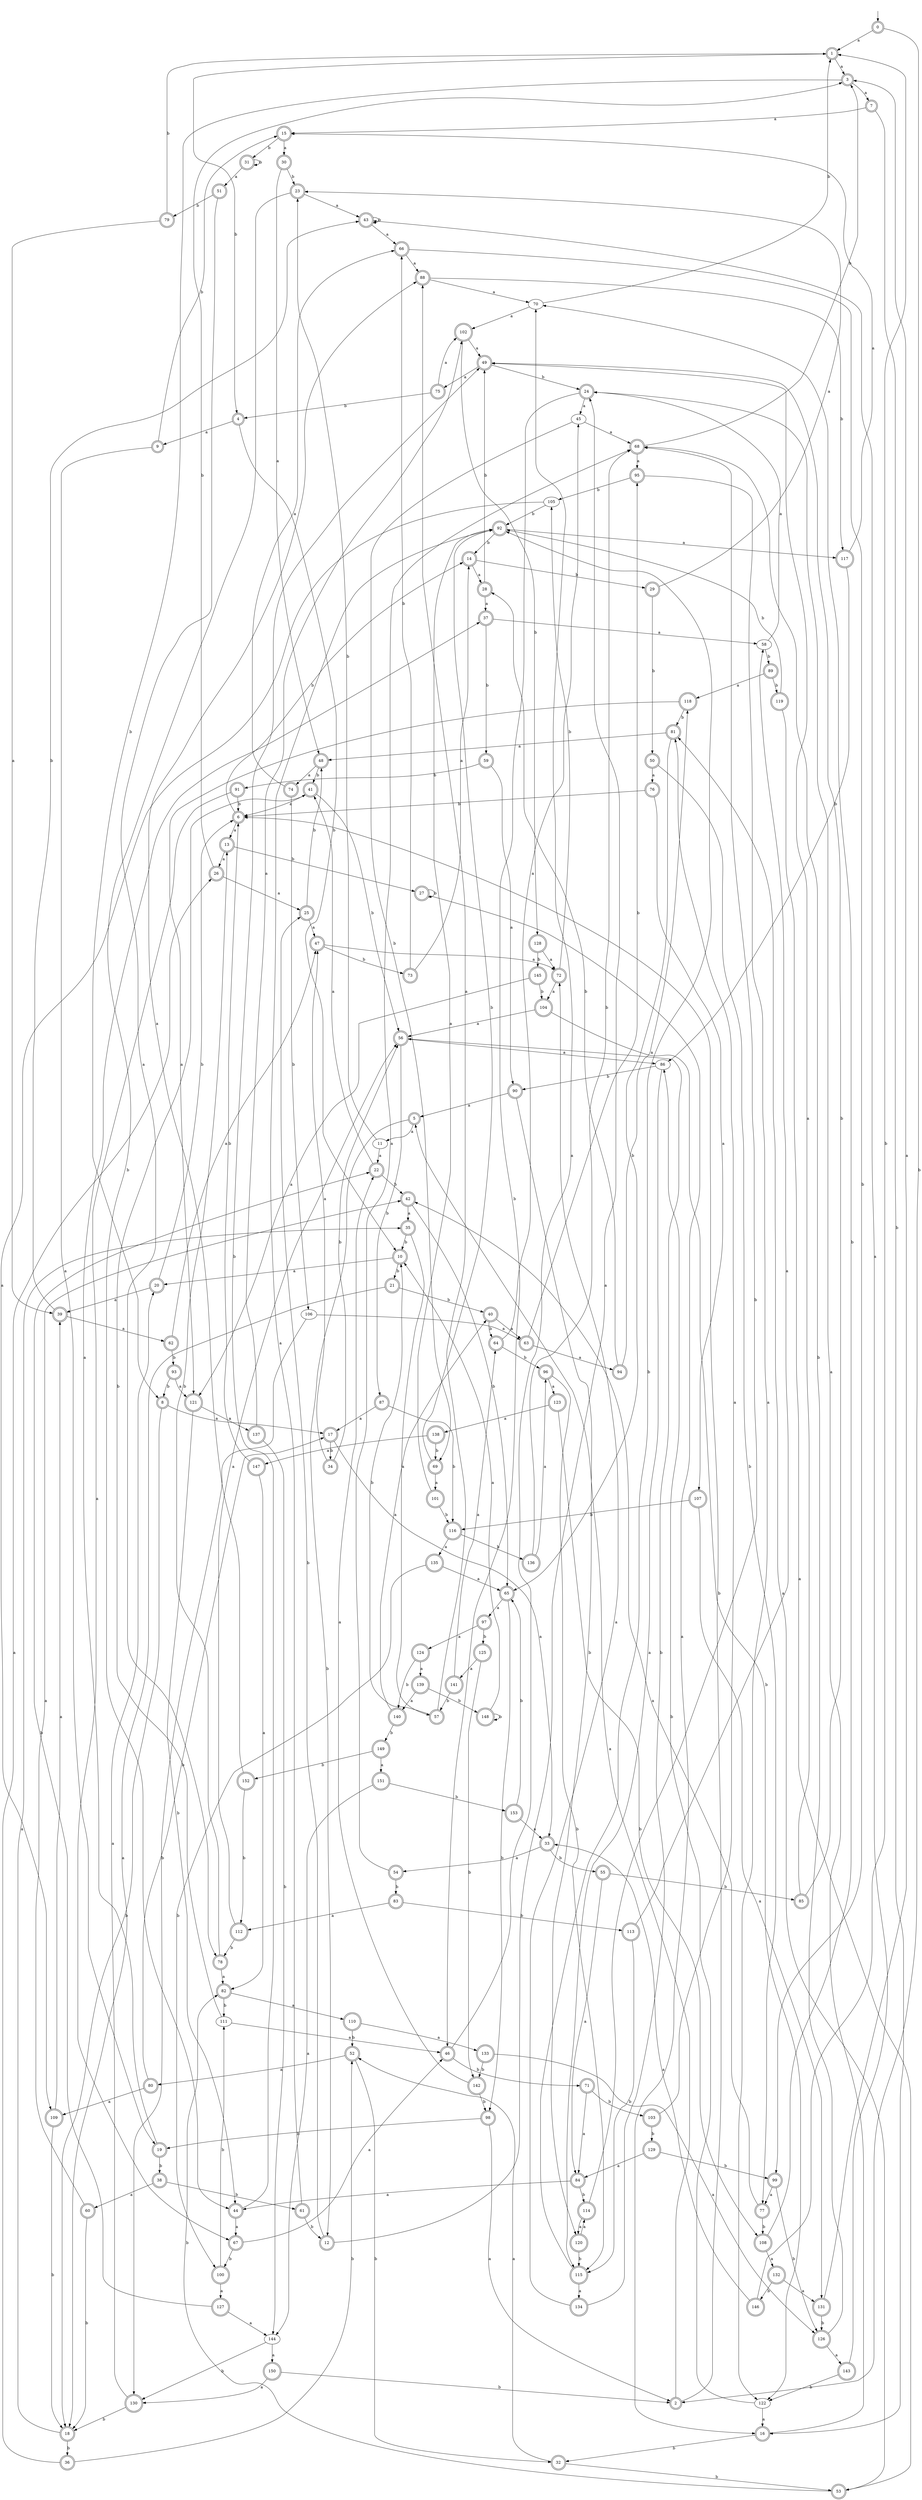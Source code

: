digraph RandomDFA {
  __start0 [label="", shape=none];
  __start0 -> 0 [label=""];
  0 [shape=circle] [shape=doublecircle]
  0 -> 1 [label="a"]
  0 -> 2 [label="b"]
  1 [shape=doublecircle]
  1 -> 3 [label="a"]
  1 -> 4 [label="b"]
  2 [shape=doublecircle]
  2 -> 5 [label="a"]
  2 -> 6 [label="b"]
  3 [shape=doublecircle]
  3 -> 7 [label="a"]
  3 -> 8 [label="b"]
  4 [shape=doublecircle]
  4 -> 9 [label="a"]
  4 -> 10 [label="b"]
  5 [shape=doublecircle]
  5 -> 11 [label="a"]
  5 -> 12 [label="b"]
  6 [shape=doublecircle]
  6 -> 13 [label="a"]
  6 -> 14 [label="b"]
  7 [shape=doublecircle]
  7 -> 15 [label="a"]
  7 -> 16 [label="b"]
  8 [shape=doublecircle]
  8 -> 17 [label="a"]
  8 -> 18 [label="b"]
  9 [shape=doublecircle]
  9 -> 19 [label="a"]
  9 -> 15 [label="b"]
  10 [shape=doublecircle]
  10 -> 20 [label="a"]
  10 -> 21 [label="b"]
  11
  11 -> 22 [label="a"]
  11 -> 23 [label="b"]
  12 [shape=doublecircle]
  12 -> 24 [label="a"]
  12 -> 25 [label="b"]
  13 [shape=doublecircle]
  13 -> 26 [label="a"]
  13 -> 27 [label="b"]
  14 [shape=doublecircle]
  14 -> 28 [label="a"]
  14 -> 29 [label="b"]
  15 [shape=doublecircle]
  15 -> 30 [label="a"]
  15 -> 31 [label="b"]
  16 [shape=doublecircle]
  16 -> 24 [label="a"]
  16 -> 32 [label="b"]
  17 [shape=doublecircle]
  17 -> 33 [label="a"]
  17 -> 34 [label="b"]
  18 [shape=doublecircle]
  18 -> 35 [label="a"]
  18 -> 36 [label="b"]
  19 [shape=doublecircle]
  19 -> 37 [label="a"]
  19 -> 38 [label="b"]
  20 [shape=doublecircle]
  20 -> 39 [label="a"]
  20 -> 6 [label="b"]
  21 [shape=doublecircle]
  21 -> 18 [label="a"]
  21 -> 40 [label="b"]
  22 [shape=doublecircle]
  22 -> 41 [label="a"]
  22 -> 42 [label="b"]
  23 [shape=doublecircle]
  23 -> 43 [label="a"]
  23 -> 44 [label="b"]
  24 [shape=doublecircle]
  24 -> 45 [label="a"]
  24 -> 46 [label="b"]
  25 [shape=doublecircle]
  25 -> 47 [label="a"]
  25 -> 48 [label="b"]
  26 [shape=doublecircle]
  26 -> 25 [label="a"]
  26 -> 3 [label="b"]
  27 [shape=doublecircle]
  27 -> 16 [label="a"]
  27 -> 27 [label="b"]
  28 [shape=doublecircle]
  28 -> 37 [label="a"]
  28 -> 49 [label="b"]
  29 [shape=doublecircle]
  29 -> 23 [label="a"]
  29 -> 50 [label="b"]
  30 [shape=doublecircle]
  30 -> 48 [label="a"]
  30 -> 23 [label="b"]
  31 [shape=doublecircle]
  31 -> 51 [label="a"]
  31 -> 31 [label="b"]
  32 [shape=doublecircle]
  32 -> 52 [label="a"]
  32 -> 53 [label="b"]
  33 [shape=doublecircle]
  33 -> 54 [label="a"]
  33 -> 55 [label="b"]
  34 [shape=doublecircle]
  34 -> 47 [label="a"]
  34 -> 56 [label="b"]
  35 [shape=doublecircle]
  35 -> 57 [label="a"]
  35 -> 10 [label="b"]
  36 [shape=doublecircle]
  36 -> 26 [label="a"]
  36 -> 52 [label="b"]
  37 [shape=doublecircle]
  37 -> 58 [label="a"]
  37 -> 59 [label="b"]
  38 [shape=doublecircle]
  38 -> 60 [label="a"]
  38 -> 61 [label="b"]
  39 [shape=doublecircle]
  39 -> 62 [label="a"]
  39 -> 43 [label="b"]
  40 [shape=doublecircle]
  40 -> 63 [label="a"]
  40 -> 64 [label="b"]
  41 [shape=doublecircle]
  41 -> 6 [label="a"]
  41 -> 56 [label="b"]
  42 [shape=doublecircle]
  42 -> 35 [label="a"]
  42 -> 65 [label="b"]
  43 [shape=doublecircle]
  43 -> 66 [label="a"]
  43 -> 43 [label="b"]
  44 [shape=doublecircle]
  44 -> 67 [label="a"]
  44 -> 49 [label="b"]
  45
  45 -> 68 [label="a"]
  45 -> 69 [label="b"]
  46 [shape=doublecircle]
  46 -> 70 [label="a"]
  46 -> 71 [label="b"]
  47 [shape=doublecircle]
  47 -> 72 [label="a"]
  47 -> 73 [label="b"]
  48 [shape=doublecircle]
  48 -> 74 [label="a"]
  48 -> 41 [label="b"]
  49 [shape=doublecircle]
  49 -> 75 [label="a"]
  49 -> 24 [label="b"]
  50 [shape=doublecircle]
  50 -> 76 [label="a"]
  50 -> 77 [label="b"]
  51 [shape=doublecircle]
  51 -> 78 [label="a"]
  51 -> 79 [label="b"]
  52 [shape=doublecircle]
  52 -> 80 [label="a"]
  52 -> 32 [label="b"]
  53 [shape=doublecircle]
  53 -> 81 [label="a"]
  53 -> 82 [label="b"]
  54 [shape=doublecircle]
  54 -> 68 [label="a"]
  54 -> 83 [label="b"]
  55 [shape=doublecircle]
  55 -> 84 [label="a"]
  55 -> 85 [label="b"]
  56 [shape=doublecircle]
  56 -> 86 [label="a"]
  56 -> 87 [label="b"]
  57 [shape=doublecircle]
  57 -> 88 [label="a"]
  57 -> 10 [label="b"]
  58
  58 -> 24 [label="a"]
  58 -> 89 [label="b"]
  59 [shape=doublecircle]
  59 -> 90 [label="a"]
  59 -> 91 [label="b"]
  60 [shape=doublecircle]
  60 -> 42 [label="a"]
  60 -> 18 [label="b"]
  61 [shape=doublecircle]
  61 -> 92 [label="a"]
  61 -> 12 [label="b"]
  62 [shape=doublecircle]
  62 -> 47 [label="a"]
  62 -> 93 [label="b"]
  63 [shape=doublecircle]
  63 -> 94 [label="a"]
  63 -> 95 [label="b"]
  64 [shape=doublecircle]
  64 -> 45 [label="a"]
  64 -> 96 [label="b"]
  65 [shape=doublecircle]
  65 -> 97 [label="a"]
  65 -> 98 [label="b"]
  66 [shape=doublecircle]
  66 -> 88 [label="a"]
  66 -> 99 [label="b"]
  67 [shape=doublecircle]
  67 -> 46 [label="a"]
  67 -> 100 [label="b"]
  68 [shape=doublecircle]
  68 -> 95 [label="a"]
  68 -> 3 [label="b"]
  69 [shape=doublecircle]
  69 -> 101 [label="a"]
  69 -> 92 [label="b"]
  70
  70 -> 102 [label="a"]
  70 -> 1 [label="b"]
  71 [shape=doublecircle]
  71 -> 84 [label="a"]
  71 -> 103 [label="b"]
  72 [shape=doublecircle]
  72 -> 104 [label="a"]
  72 -> 105 [label="b"]
  73 [shape=doublecircle]
  73 -> 14 [label="a"]
  73 -> 66 [label="b"]
  74 [shape=doublecircle]
  74 -> 66 [label="a"]
  74 -> 106 [label="b"]
  75 [shape=doublecircle]
  75 -> 102 [label="a"]
  75 -> 4 [label="b"]
  76 [shape=doublecircle]
  76 -> 107 [label="a"]
  76 -> 6 [label="b"]
  77 [shape=doublecircle]
  77 -> 42 [label="a"]
  77 -> 108 [label="b"]
  78 [shape=doublecircle]
  78 -> 82 [label="a"]
  78 -> 13 [label="b"]
  79 [shape=doublecircle]
  79 -> 39 [label="a"]
  79 -> 1 [label="b"]
  80 [shape=doublecircle]
  80 -> 109 [label="a"]
  80 -> 17 [label="b"]
  81 [shape=doublecircle]
  81 -> 48 [label="a"]
  81 -> 65 [label="b"]
  82 [shape=doublecircle]
  82 -> 110 [label="a"]
  82 -> 111 [label="b"]
  83 [shape=doublecircle]
  83 -> 112 [label="a"]
  83 -> 113 [label="b"]
  84 [shape=doublecircle]
  84 -> 44 [label="a"]
  84 -> 114 [label="b"]
  85 [shape=doublecircle]
  85 -> 49 [label="a"]
  85 -> 49 [label="b"]
  86
  86 -> 115 [label="a"]
  86 -> 90 [label="b"]
  87 [shape=doublecircle]
  87 -> 17 [label="a"]
  87 -> 116 [label="b"]
  88 [shape=doublecircle]
  88 -> 70 [label="a"]
  88 -> 117 [label="b"]
  89 [shape=doublecircle]
  89 -> 118 [label="a"]
  89 -> 119 [label="b"]
  90 [shape=doublecircle]
  90 -> 5 [label="a"]
  90 -> 120 [label="b"]
  91 [shape=doublecircle]
  91 -> 67 [label="a"]
  91 -> 6 [label="b"]
  92 [shape=doublecircle]
  92 -> 117 [label="a"]
  92 -> 14 [label="b"]
  93 [shape=doublecircle]
  93 -> 121 [label="a"]
  93 -> 8 [label="b"]
  94 [shape=doublecircle]
  94 -> 118 [label="a"]
  94 -> 28 [label="b"]
  95 [shape=doublecircle]
  95 -> 122 [label="a"]
  95 -> 105 [label="b"]
  96 [shape=doublecircle]
  96 -> 123 [label="a"]
  96 -> 115 [label="b"]
  97 [shape=doublecircle]
  97 -> 124 [label="a"]
  97 -> 125 [label="b"]
  98 [shape=doublecircle]
  98 -> 2 [label="a"]
  98 -> 19 [label="b"]
  99 [shape=doublecircle]
  99 -> 77 [label="a"]
  99 -> 126 [label="b"]
  100 [shape=doublecircle]
  100 -> 127 [label="a"]
  100 -> 111 [label="b"]
  101 [shape=doublecircle]
  101 -> 92 [label="a"]
  101 -> 116 [label="b"]
  102 [shape=doublecircle]
  102 -> 49 [label="a"]
  102 -> 128 [label="b"]
  103 [shape=doublecircle]
  103 -> 81 [label="a"]
  103 -> 129 [label="b"]
  104 [shape=doublecircle]
  104 -> 56 [label="a"]
  104 -> 122 [label="b"]
  105
  105 -> 109 [label="a"]
  105 -> 92 [label="b"]
  106
  106 -> 63 [label="a"]
  106 -> 130 [label="b"]
  107 [shape=doublecircle]
  107 -> 131 [label="a"]
  107 -> 116 [label="b"]
  108 [shape=doublecircle]
  108 -> 132 [label="a"]
  108 -> 70 [label="b"]
  109 [shape=doublecircle]
  109 -> 39 [label="a"]
  109 -> 18 [label="b"]
  110 [shape=doublecircle]
  110 -> 133 [label="a"]
  110 -> 52 [label="b"]
  111
  111 -> 46 [label="a"]
  111 -> 41 [label="b"]
  112 [shape=doublecircle]
  112 -> 56 [label="a"]
  112 -> 78 [label="b"]
  113 [shape=doublecircle]
  113 -> 58 [label="a"]
  113 -> 115 [label="b"]
  114 [shape=doublecircle]
  114 -> 120 [label="a"]
  114 -> 68 [label="b"]
  115 [shape=doublecircle]
  115 -> 134 [label="a"]
  115 -> 92 [label="b"]
  116 [shape=doublecircle]
  116 -> 135 [label="a"]
  116 -> 136 [label="b"]
  117 [shape=doublecircle]
  117 -> 15 [label="a"]
  117 -> 86 [label="b"]
  118 [shape=doublecircle]
  118 -> 121 [label="a"]
  118 -> 81 [label="b"]
  119 [shape=doublecircle]
  119 -> 53 [label="a"]
  119 -> 92 [label="b"]
  120 [shape=doublecircle]
  120 -> 114 [label="a"]
  120 -> 115 [label="b"]
  121 [shape=doublecircle]
  121 -> 137 [label="a"]
  121 -> 44 [label="b"]
  122
  122 -> 16 [label="a"]
  122 -> 86 [label="b"]
  123 [shape=doublecircle]
  123 -> 138 [label="a"]
  123 -> 108 [label="b"]
  124 [shape=doublecircle]
  124 -> 139 [label="a"]
  124 -> 140 [label="b"]
  125 [shape=doublecircle]
  125 -> 141 [label="a"]
  125 -> 142 [label="b"]
  126 [shape=doublecircle]
  126 -> 143 [label="a"]
  126 -> 68 [label="b"]
  127 [shape=doublecircle]
  127 -> 144 [label="a"]
  127 -> 22 [label="b"]
  128 [shape=doublecircle]
  128 -> 72 [label="a"]
  128 -> 145 [label="b"]
  129 [shape=doublecircle]
  129 -> 84 [label="a"]
  129 -> 99 [label="b"]
  130 [shape=doublecircle]
  130 -> 20 [label="a"]
  130 -> 18 [label="b"]
  131 [shape=doublecircle]
  131 -> 3 [label="a"]
  131 -> 126 [label="b"]
  132 [shape=doublecircle]
  132 -> 131 [label="a"]
  132 -> 146 [label="b"]
  133 [shape=doublecircle]
  133 -> 126 [label="a"]
  133 -> 142 [label="b"]
  134 [shape=doublecircle]
  134 -> 72 [label="a"]
  134 -> 56 [label="b"]
  135 [shape=doublecircle]
  135 -> 65 [label="a"]
  135 -> 100 [label="b"]
  136 [shape=doublecircle]
  136 -> 96 [label="a"]
  136 -> 68 [label="b"]
  137 [shape=doublecircle]
  137 -> 102 [label="a"]
  137 -> 144 [label="b"]
  138 [shape=doublecircle]
  138 -> 147 [label="a"]
  138 -> 69 [label="b"]
  139 [shape=doublecircle]
  139 -> 140 [label="a"]
  139 -> 148 [label="b"]
  140 [shape=doublecircle]
  140 -> 40 [label="a"]
  140 -> 149 [label="b"]
  141 [shape=doublecircle]
  141 -> 64 [label="a"]
  141 -> 57 [label="b"]
  142 [shape=doublecircle]
  142 -> 22 [label="a"]
  142 -> 98 [label="b"]
  143 [shape=doublecircle]
  143 -> 43 [label="a"]
  143 -> 122 [label="b"]
  144
  144 -> 150 [label="a"]
  144 -> 130 [label="b"]
  145 [shape=doublecircle]
  145 -> 121 [label="a"]
  145 -> 104 [label="b"]
  146 [shape=doublecircle]
  146 -> 33 [label="a"]
  146 -> 1 [label="b"]
  147 [shape=doublecircle]
  147 -> 82 [label="a"]
  147 -> 6 [label="b"]
  148 [shape=doublecircle]
  148 -> 10 [label="a"]
  148 -> 148 [label="b"]
  149 [shape=doublecircle]
  149 -> 151 [label="a"]
  149 -> 152 [label="b"]
  150 [shape=doublecircle]
  150 -> 130 [label="a"]
  150 -> 2 [label="b"]
  151 [shape=doublecircle]
  151 -> 144 [label="a"]
  151 -> 153 [label="b"]
  152 [shape=doublecircle]
  152 -> 88 [label="a"]
  152 -> 112 [label="b"]
  153 [shape=doublecircle]
  153 -> 33 [label="a"]
  153 -> 65 [label="b"]
}
